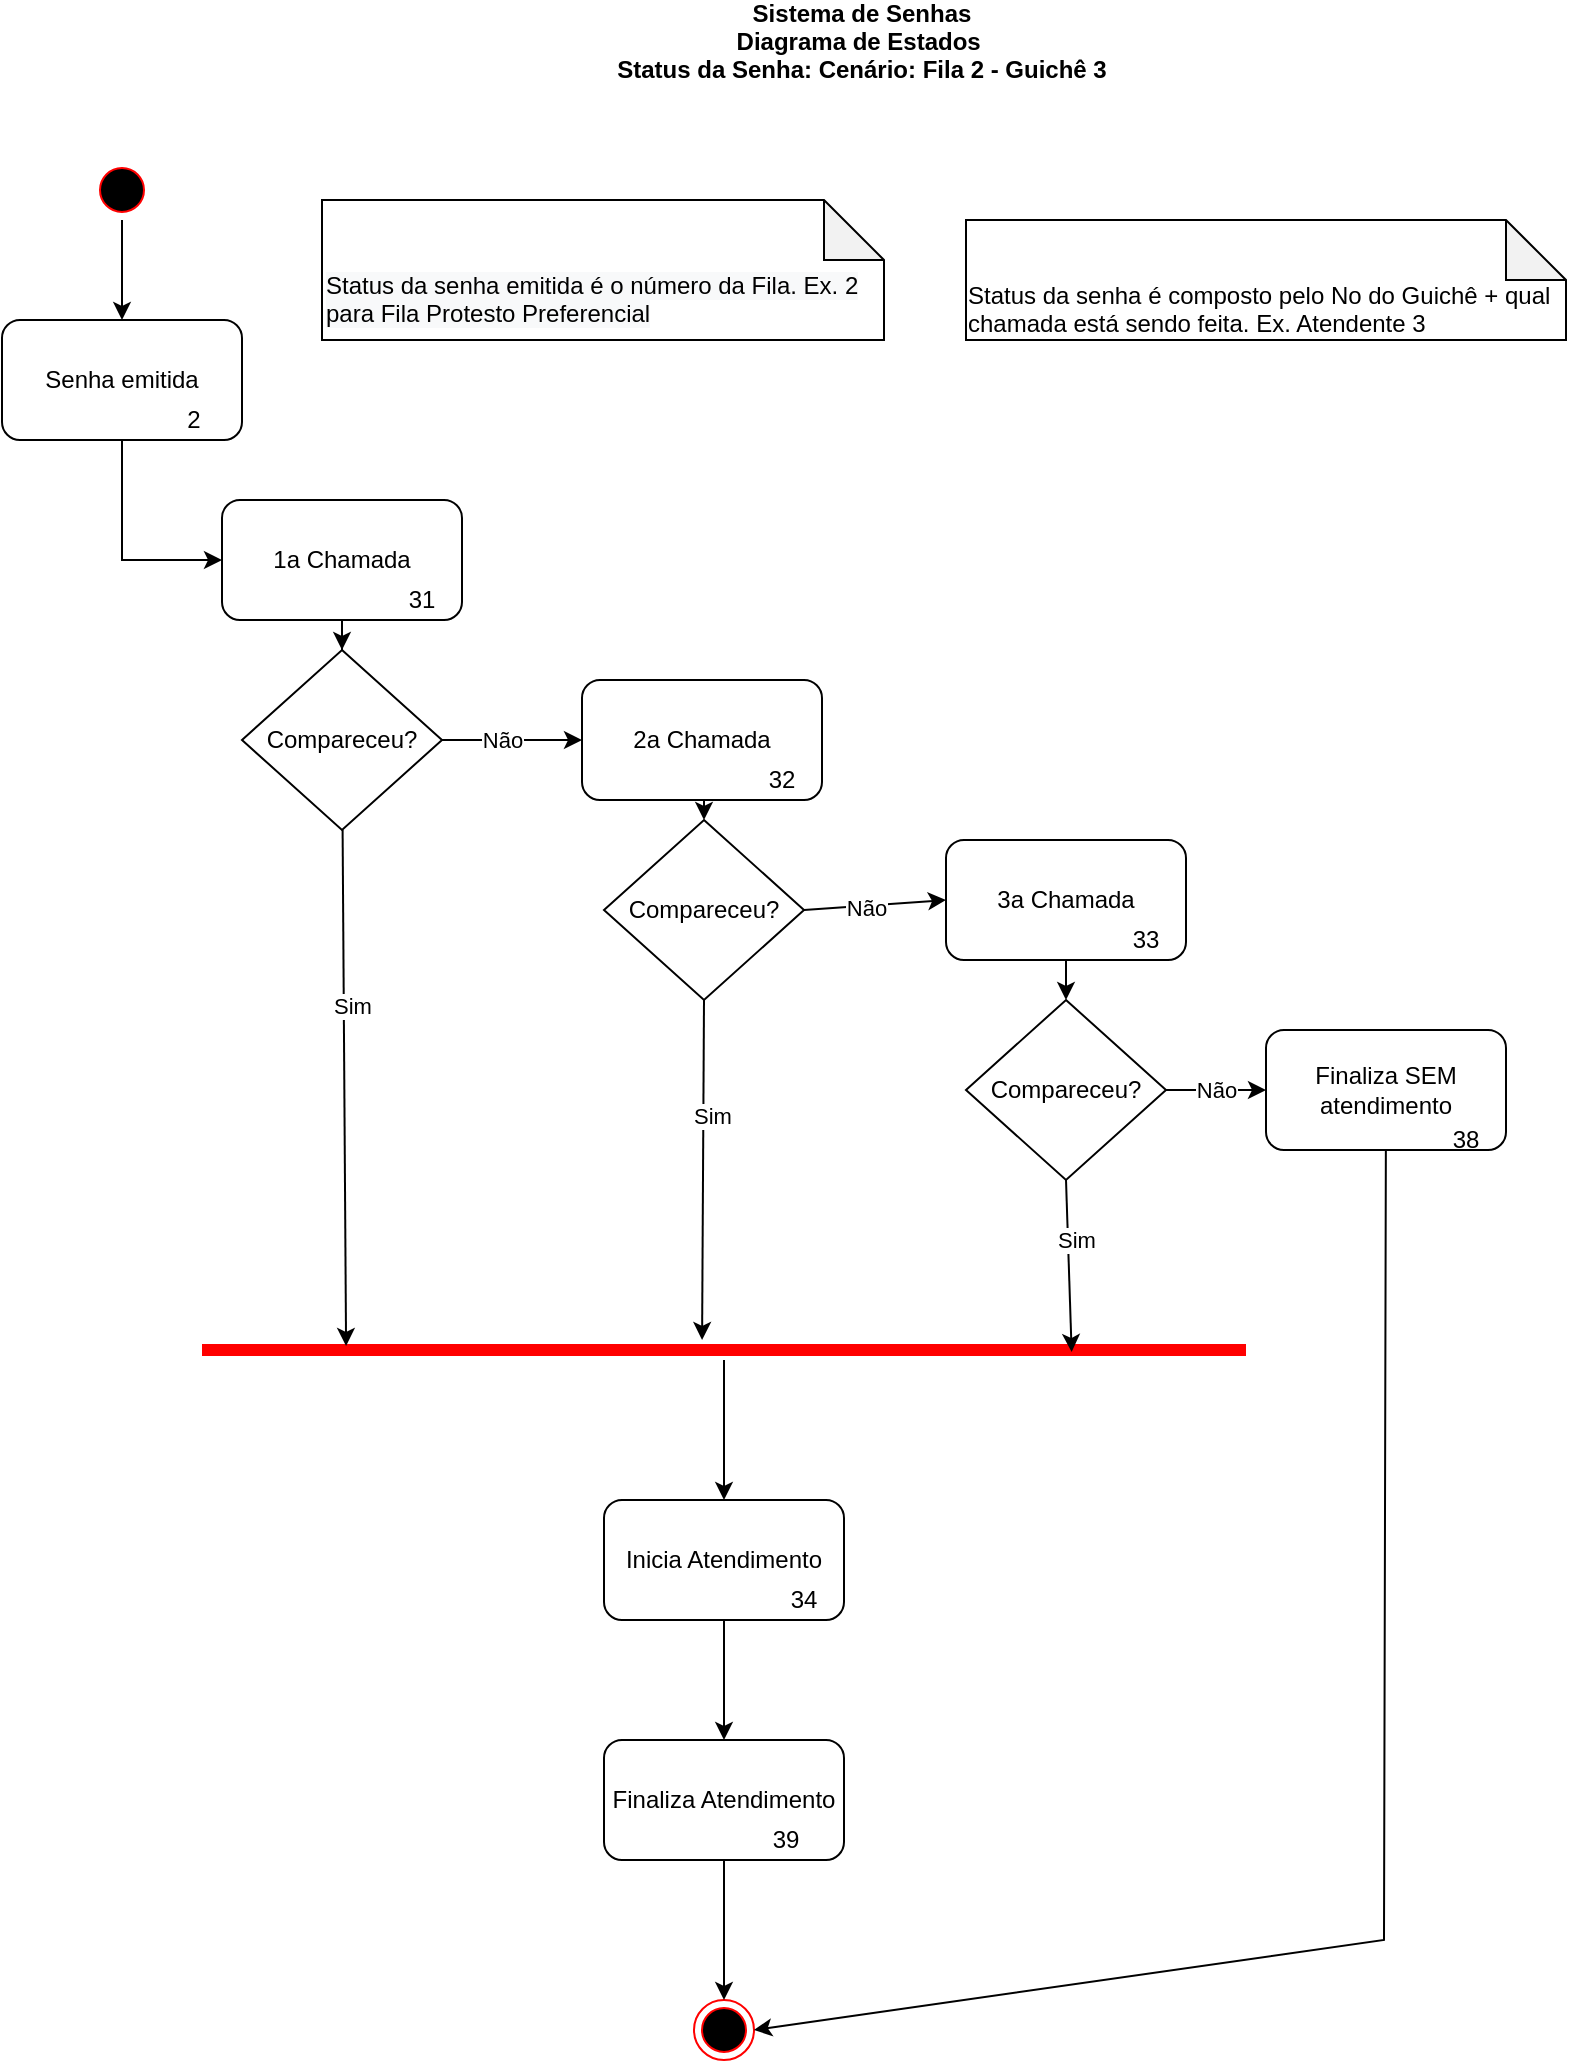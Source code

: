 <mxfile version="14.4.6" type="github"><diagram id="G16OvCTNUGsRbg99okw1" name="Page-1"><mxGraphModel dx="1381" dy="764" grid="1" gridSize="10" guides="1" tooltips="1" connect="1" arrows="1" fold="1" page="1" pageScale="1" pageWidth="827" pageHeight="1169" math="0" shadow="0"><root><mxCell id="0"/><mxCell id="1" parent="0"/><mxCell id="FOWLWUGQgCz7dpDmK7u8-1" value="Sistema de Senhas&#10;Diagrama de Estados &#10;Status da Senha: Cenário: Fila 2 - Guichê 3" style="text;align=center;fontStyle=1;verticalAlign=middle;spacingLeft=3;spacingRight=3;strokeColor=none;rotatable=0;points=[[0,0.5],[1,0.5]];portConstraint=eastwest;" vertex="1" parent="1"><mxGeometry x="290" y="70" width="420" height="40" as="geometry"/></mxCell><mxCell id="FOWLWUGQgCz7dpDmK7u8-2" value="" style="ellipse;html=1;shape=startState;fillColor=#000000;strokeColor=#ff0000;" vertex="1" parent="1"><mxGeometry x="115" y="150" width="30" height="30" as="geometry"/></mxCell><mxCell id="FOWLWUGQgCz7dpDmK7u8-3" value="" style="ellipse;html=1;shape=endState;fillColor=#000000;strokeColor=#ff0000;" vertex="1" parent="1"><mxGeometry x="416" y="1070" width="30" height="30" as="geometry"/></mxCell><mxCell id="FOWLWUGQgCz7dpDmK7u8-4" value="" style="rounded=0;orthogonalLoop=1;jettySize=auto;html=1;exitX=0.5;exitY=1;exitDx=0;exitDy=0;entryX=0;entryY=0.5;entryDx=0;entryDy=0;" edge="1" parent="1" source="FOWLWUGQgCz7dpDmK7u8-5" target="FOWLWUGQgCz7dpDmK7u8-9"><mxGeometry relative="1" as="geometry"><Array as="points"><mxPoint x="130" y="350"/></Array></mxGeometry></mxCell><mxCell id="FOWLWUGQgCz7dpDmK7u8-5" value="Senha emitida" style="rounded=1;whiteSpace=wrap;html=1;" vertex="1" parent="1"><mxGeometry x="70" y="230" width="120" height="60" as="geometry"/></mxCell><mxCell id="FOWLWUGQgCz7dpDmK7u8-6" value="" style="endArrow=classic;html=1;entryX=0.5;entryY=0;entryDx=0;entryDy=0;exitX=0.5;exitY=1;exitDx=0;exitDy=0;" edge="1" parent="1" source="FOWLWUGQgCz7dpDmK7u8-2" target="FOWLWUGQgCz7dpDmK7u8-5"><mxGeometry width="50" height="50" relative="1" as="geometry"><mxPoint x="-34" y="320" as="sourcePoint"/><mxPoint x="16" y="270" as="targetPoint"/><Array as="points"/></mxGeometry></mxCell><mxCell id="FOWLWUGQgCz7dpDmK7u8-7" value="2" style="text;html=1;strokeColor=none;fillColor=none;align=center;verticalAlign=middle;whiteSpace=wrap;rounded=0;" vertex="1" parent="1"><mxGeometry x="146" y="270" width="40" height="20" as="geometry"/></mxCell><mxCell id="FOWLWUGQgCz7dpDmK7u8-8" style="edgeStyle=orthogonalEdgeStyle;rounded=0;orthogonalLoop=1;jettySize=auto;html=1;exitX=0.5;exitY=1;exitDx=0;exitDy=0;" edge="1" parent="1" source="FOWLWUGQgCz7dpDmK7u8-9" target="FOWLWUGQgCz7dpDmK7u8-34"><mxGeometry relative="1" as="geometry"/></mxCell><mxCell id="FOWLWUGQgCz7dpDmK7u8-9" value="1a Chamada" style="rounded=1;whiteSpace=wrap;html=1;" vertex="1" parent="1"><mxGeometry x="180" y="320" width="120" height="60" as="geometry"/></mxCell><mxCell id="FOWLWUGQgCz7dpDmK7u8-10" value="31" style="text;html=1;strokeColor=none;fillColor=none;align=center;verticalAlign=middle;whiteSpace=wrap;rounded=0;" vertex="1" parent="1"><mxGeometry x="260" y="360" width="40" height="20" as="geometry"/></mxCell><mxCell id="FOWLWUGQgCz7dpDmK7u8-11" value="&lt;br&gt;&lt;br&gt;&lt;span style=&quot;color: rgb(0 , 0 , 0) ; font-family: &amp;#34;helvetica&amp;#34; ; font-size: 12px ; font-style: normal ; font-weight: 400 ; letter-spacing: normal ; text-indent: 0px ; text-transform: none ; word-spacing: 0px ; background-color: rgb(248 , 249 , 250) ; display: inline ; float: none&quot;&gt;Status da senha emitida é o número da Fila. Ex. 2 para Fila Protesto Preferencial&lt;/span&gt;&lt;br&gt;" style="shape=note;whiteSpace=wrap;html=1;backgroundOutline=1;darkOpacity=0.05;align=left;" vertex="1" parent="1"><mxGeometry x="230" y="170" width="281" height="70" as="geometry"/></mxCell><mxCell id="FOWLWUGQgCz7dpDmK7u8-12" value="&lt;div style=&quot;text-align: left&quot;&gt;&lt;br&gt;&lt;/div&gt;&lt;div style=&quot;text-align: left&quot;&gt;&lt;br&gt;&lt;/div&gt;&lt;span style=&quot;color: rgb(0 , 0 , 0) ; font-family: &amp;#34;helvetica&amp;#34; ; font-size: 12px ; font-style: normal ; font-weight: 400 ; letter-spacing: normal ; text-indent: 0px ; text-transform: none ; word-spacing: 0px ; background-color: rgb(248 , 249 , 250) ; display: inline ; float: none&quot;&gt;&lt;div style=&quot;text-align: left&quot;&gt;Status da senha é composto pelo No do Guichê + qual chamada está sendo feita. Ex. Atendente 3&lt;/div&gt;&lt;/span&gt;" style="shape=note;whiteSpace=wrap;html=1;backgroundOutline=1;darkOpacity=0.05;" vertex="1" parent="1"><mxGeometry x="552" y="180" width="300" height="60" as="geometry"/></mxCell><mxCell id="FOWLWUGQgCz7dpDmK7u8-13" style="edgeStyle=orthogonalEdgeStyle;rounded=0;orthogonalLoop=1;jettySize=auto;html=1;exitX=0.5;exitY=1;exitDx=0;exitDy=0;entryX=0.5;entryY=0;entryDx=0;entryDy=0;" edge="1" parent="1" source="FOWLWUGQgCz7dpDmK7u8-14" target="FOWLWUGQgCz7dpDmK7u8-35"><mxGeometry relative="1" as="geometry"/></mxCell><mxCell id="FOWLWUGQgCz7dpDmK7u8-14" value="2a Chamada" style="rounded=1;whiteSpace=wrap;html=1;" vertex="1" parent="1"><mxGeometry x="360" y="410" width="120" height="60" as="geometry"/></mxCell><mxCell id="FOWLWUGQgCz7dpDmK7u8-15" value="32" style="text;html=1;strokeColor=none;fillColor=none;align=center;verticalAlign=middle;whiteSpace=wrap;rounded=0;" vertex="1" parent="1"><mxGeometry x="440" y="450" width="40" height="20" as="geometry"/></mxCell><mxCell id="FOWLWUGQgCz7dpDmK7u8-16" style="edgeStyle=orthogonalEdgeStyle;rounded=0;orthogonalLoop=1;jettySize=auto;html=1;exitX=0.5;exitY=1;exitDx=0;exitDy=0;entryX=0.5;entryY=0;entryDx=0;entryDy=0;" edge="1" parent="1" source="FOWLWUGQgCz7dpDmK7u8-17" target="FOWLWUGQgCz7dpDmK7u8-36"><mxGeometry relative="1" as="geometry"/></mxCell><mxCell id="FOWLWUGQgCz7dpDmK7u8-17" value="3a Chamada" style="rounded=1;whiteSpace=wrap;html=1;" vertex="1" parent="1"><mxGeometry x="542" y="490" width="120" height="60" as="geometry"/></mxCell><mxCell id="FOWLWUGQgCz7dpDmK7u8-18" value="33" style="text;html=1;strokeColor=none;fillColor=none;align=center;verticalAlign=middle;whiteSpace=wrap;rounded=0;" vertex="1" parent="1"><mxGeometry x="622" y="530" width="40" height="20" as="geometry"/></mxCell><mxCell id="FOWLWUGQgCz7dpDmK7u8-19" value="" style="edgeStyle=none;rounded=0;orthogonalLoop=1;jettySize=auto;html=1;entryX=1;entryY=0.5;entryDx=0;entryDy=0;" edge="1" parent="1" source="FOWLWUGQgCz7dpDmK7u8-20" target="FOWLWUGQgCz7dpDmK7u8-3"><mxGeometry relative="1" as="geometry"><mxPoint x="762" y="730" as="targetPoint"/><Array as="points"><mxPoint x="761" y="1040"/></Array></mxGeometry></mxCell><mxCell id="FOWLWUGQgCz7dpDmK7u8-20" value="Finaliza SEM atendimento" style="rounded=1;whiteSpace=wrap;html=1;" vertex="1" parent="1"><mxGeometry x="702" y="585" width="120" height="60" as="geometry"/></mxCell><mxCell id="FOWLWUGQgCz7dpDmK7u8-21" value="38" style="text;html=1;strokeColor=none;fillColor=none;align=center;verticalAlign=middle;whiteSpace=wrap;rounded=0;" vertex="1" parent="1"><mxGeometry x="782" y="630" width="40" height="20" as="geometry"/></mxCell><mxCell id="FOWLWUGQgCz7dpDmK7u8-22" value="" style="shape=line;html=1;strokeWidth=6;strokeColor=#ff0000;" vertex="1" parent="1"><mxGeometry x="170" y="740" width="522" height="10" as="geometry"/></mxCell><mxCell id="FOWLWUGQgCz7dpDmK7u8-23" value="" style="rounded=0;orthogonalLoop=1;jettySize=auto;html=1;entryX=0.5;entryY=0;entryDx=0;entryDy=0;" edge="1" parent="1" source="FOWLWUGQgCz7dpDmK7u8-22" target="FOWLWUGQgCz7dpDmK7u8-25"><mxGeometry relative="1" as="geometry"><mxPoint x="716" y="680" as="sourcePoint"/><Array as="points"/><mxPoint x="422" y="810" as="targetPoint"/></mxGeometry></mxCell><mxCell id="FOWLWUGQgCz7dpDmK7u8-24" value="" style="edgeStyle=none;rounded=0;orthogonalLoop=1;jettySize=auto;html=1;entryX=0.5;entryY=0;entryDx=0;entryDy=0;" edge="1" parent="1" source="FOWLWUGQgCz7dpDmK7u8-25" target="FOWLWUGQgCz7dpDmK7u8-28"><mxGeometry relative="1" as="geometry"><mxPoint x="420" y="930" as="targetPoint"/></mxGeometry></mxCell><mxCell id="FOWLWUGQgCz7dpDmK7u8-25" value="Inicia Atendimento" style="rounded=1;whiteSpace=wrap;html=1;" vertex="1" parent="1"><mxGeometry x="371" y="820" width="120" height="60" as="geometry"/></mxCell><mxCell id="FOWLWUGQgCz7dpDmK7u8-26" value="34" style="text;html=1;strokeColor=none;fillColor=none;align=center;verticalAlign=middle;whiteSpace=wrap;rounded=0;" vertex="1" parent="1"><mxGeometry x="451" y="860" width="40" height="20" as="geometry"/></mxCell><mxCell id="FOWLWUGQgCz7dpDmK7u8-27" value="" style="edgeStyle=none;rounded=0;orthogonalLoop=1;jettySize=auto;html=1;entryX=0.5;entryY=0;entryDx=0;entryDy=0;" edge="1" parent="1" source="FOWLWUGQgCz7dpDmK7u8-28" target="FOWLWUGQgCz7dpDmK7u8-3"><mxGeometry relative="1" as="geometry"><mxPoint x="410" y="1050" as="targetPoint"/></mxGeometry></mxCell><mxCell id="FOWLWUGQgCz7dpDmK7u8-28" value="Finaliza Atendimento" style="rounded=1;whiteSpace=wrap;html=1;" vertex="1" parent="1"><mxGeometry x="371" y="940" width="120" height="60" as="geometry"/></mxCell><mxCell id="FOWLWUGQgCz7dpDmK7u8-29" value="39" style="text;html=1;strokeColor=none;fillColor=none;align=center;verticalAlign=middle;whiteSpace=wrap;rounded=0;" vertex="1" parent="1"><mxGeometry x="442" y="980" width="40" height="20" as="geometry"/></mxCell><mxCell id="FOWLWUGQgCz7dpDmK7u8-30" style="rounded=0;orthogonalLoop=1;jettySize=auto;html=1;entryX=0.138;entryY=0.3;entryDx=0;entryDy=0;entryPerimeter=0;" edge="1" parent="1" source="FOWLWUGQgCz7dpDmK7u8-34" target="FOWLWUGQgCz7dpDmK7u8-22"><mxGeometry relative="1" as="geometry"/></mxCell><mxCell id="FOWLWUGQgCz7dpDmK7u8-31" value="Sim" style="edgeLabel;html=1;align=center;verticalAlign=middle;resizable=0;points=[];" vertex="1" connectable="0" parent="FOWLWUGQgCz7dpDmK7u8-30"><mxGeometry x="-0.316" y="4" relative="1" as="geometry"><mxPoint as="offset"/></mxGeometry></mxCell><mxCell id="FOWLWUGQgCz7dpDmK7u8-32" style="edgeStyle=none;rounded=0;orthogonalLoop=1;jettySize=auto;html=1;entryX=0;entryY=0.5;entryDx=0;entryDy=0;" edge="1" parent="1" source="FOWLWUGQgCz7dpDmK7u8-34" target="FOWLWUGQgCz7dpDmK7u8-14"><mxGeometry relative="1" as="geometry"/></mxCell><mxCell id="FOWLWUGQgCz7dpDmK7u8-33" value="Não" style="edgeLabel;html=1;align=center;verticalAlign=middle;resizable=0;points=[];" vertex="1" connectable="0" parent="FOWLWUGQgCz7dpDmK7u8-32"><mxGeometry x="-0.429" y="1" relative="1" as="geometry"><mxPoint x="10" y="1" as="offset"/></mxGeometry></mxCell><mxCell id="FOWLWUGQgCz7dpDmK7u8-34" value="Compareceu?" style="rhombus;whiteSpace=wrap;html=1;" vertex="1" parent="1"><mxGeometry x="190" y="395" width="100" height="90" as="geometry"/></mxCell><mxCell id="FOWLWUGQgCz7dpDmK7u8-35" value="Compareceu?" style="rhombus;whiteSpace=wrap;html=1;" vertex="1" parent="1"><mxGeometry x="371" y="480" width="100" height="90" as="geometry"/></mxCell><mxCell id="FOWLWUGQgCz7dpDmK7u8-36" value="Compareceu?" style="rhombus;whiteSpace=wrap;html=1;" vertex="1" parent="1"><mxGeometry x="552" y="570" width="100" height="90" as="geometry"/></mxCell><mxCell id="FOWLWUGQgCz7dpDmK7u8-37" style="rounded=0;orthogonalLoop=1;jettySize=auto;html=1;entryX=0.479;entryY=0;entryDx=0;entryDy=0;entryPerimeter=0;exitX=0.5;exitY=1;exitDx=0;exitDy=0;" edge="1" parent="1" source="FOWLWUGQgCz7dpDmK7u8-35" target="FOWLWUGQgCz7dpDmK7u8-22"><mxGeometry relative="1" as="geometry"><mxPoint x="320.001" y="539.999" as="sourcePoint"/><mxPoint x="321.736" y="798.27" as="targetPoint"/></mxGeometry></mxCell><mxCell id="FOWLWUGQgCz7dpDmK7u8-38" value="Sim" style="edgeLabel;html=1;align=center;verticalAlign=middle;resizable=0;points=[];" vertex="1" connectable="0" parent="FOWLWUGQgCz7dpDmK7u8-37"><mxGeometry x="-0.316" y="4" relative="1" as="geometry"><mxPoint as="offset"/></mxGeometry></mxCell><mxCell id="FOWLWUGQgCz7dpDmK7u8-39" style="edgeStyle=none;rounded=0;orthogonalLoop=1;jettySize=auto;html=1;exitX=1;exitY=0.5;exitDx=0;exitDy=0;entryX=0;entryY=0.5;entryDx=0;entryDy=0;" edge="1" parent="1" source="FOWLWUGQgCz7dpDmK7u8-35" target="FOWLWUGQgCz7dpDmK7u8-17"><mxGeometry relative="1" as="geometry"><mxPoint x="480" y="560" as="sourcePoint"/><mxPoint x="530" y="570" as="targetPoint"/></mxGeometry></mxCell><mxCell id="FOWLWUGQgCz7dpDmK7u8-40" value="Não" style="edgeLabel;html=1;align=center;verticalAlign=middle;resizable=0;points=[];" vertex="1" connectable="0" parent="FOWLWUGQgCz7dpDmK7u8-39"><mxGeometry x="-0.429" y="1" relative="1" as="geometry"><mxPoint x="10" y="1" as="offset"/></mxGeometry></mxCell><mxCell id="FOWLWUGQgCz7dpDmK7u8-41" style="rounded=0;orthogonalLoop=1;jettySize=auto;html=1;entryX=0.833;entryY=0.6;entryDx=0;entryDy=0;entryPerimeter=0;exitX=0.5;exitY=1;exitDx=0;exitDy=0;" edge="1" parent="1" source="FOWLWUGQgCz7dpDmK7u8-36" target="FOWLWUGQgCz7dpDmK7u8-22"><mxGeometry relative="1" as="geometry"><mxPoint x="542.96" y="570" as="sourcePoint"/><mxPoint x="541.998" y="740" as="targetPoint"/></mxGeometry></mxCell><mxCell id="FOWLWUGQgCz7dpDmK7u8-42" value="Sim" style="edgeLabel;html=1;align=center;verticalAlign=middle;resizable=0;points=[];" vertex="1" connectable="0" parent="FOWLWUGQgCz7dpDmK7u8-41"><mxGeometry x="-0.316" y="4" relative="1" as="geometry"><mxPoint as="offset"/></mxGeometry></mxCell><mxCell id="FOWLWUGQgCz7dpDmK7u8-43" style="edgeStyle=none;rounded=0;orthogonalLoop=1;jettySize=auto;html=1;entryX=0;entryY=0.5;entryDx=0;entryDy=0;exitX=1;exitY=0.5;exitDx=0;exitDy=0;" edge="1" parent="1" source="FOWLWUGQgCz7dpDmK7u8-36" target="FOWLWUGQgCz7dpDmK7u8-20"><mxGeometry relative="1" as="geometry"><mxPoint x="640" y="660" as="sourcePoint"/><mxPoint x="710" y="660" as="targetPoint"/></mxGeometry></mxCell><mxCell id="FOWLWUGQgCz7dpDmK7u8-44" value="Não" style="edgeLabel;html=1;align=center;verticalAlign=middle;resizable=0;points=[];" vertex="1" connectable="0" parent="FOWLWUGQgCz7dpDmK7u8-43"><mxGeometry x="-0.429" y="1" relative="1" as="geometry"><mxPoint x="10" y="1" as="offset"/></mxGeometry></mxCell></root></mxGraphModel></diagram></mxfile>